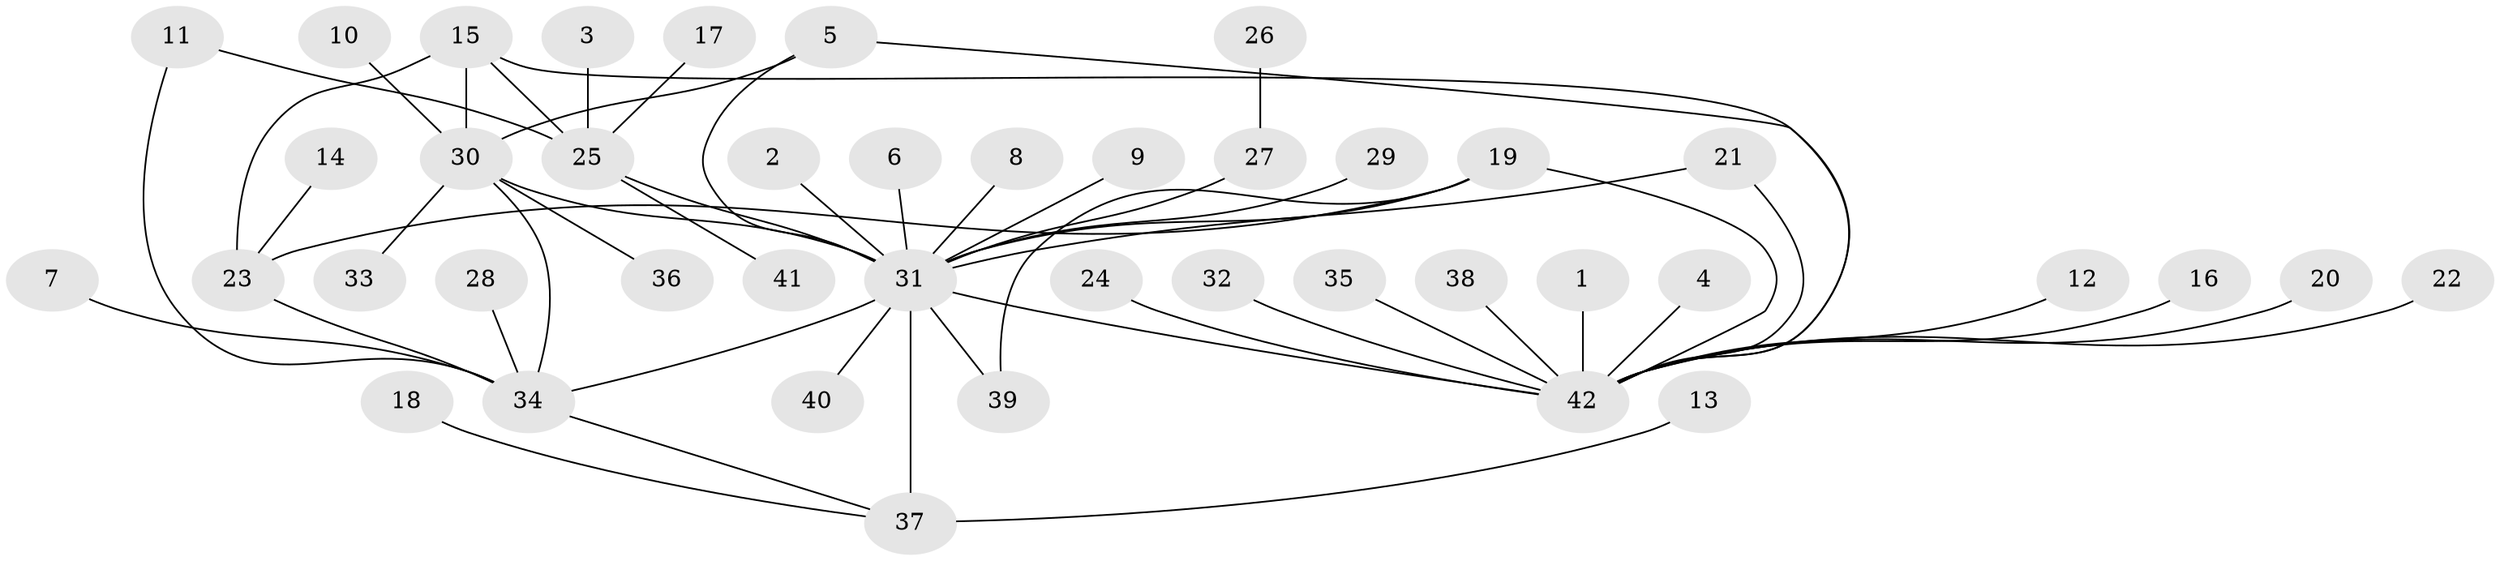 // original degree distribution, {16: 0.011904761904761904, 10: 0.023809523809523808, 20: 0.011904761904761904, 3: 0.09523809523809523, 1: 0.5952380952380952, 9: 0.023809523809523808, 2: 0.17857142857142858, 6: 0.023809523809523808, 7: 0.011904761904761904, 5: 0.011904761904761904, 4: 0.011904761904761904}
// Generated by graph-tools (version 1.1) at 2025/49/03/09/25 03:49:48]
// undirected, 42 vertices, 53 edges
graph export_dot {
graph [start="1"]
  node [color=gray90,style=filled];
  1;
  2;
  3;
  4;
  5;
  6;
  7;
  8;
  9;
  10;
  11;
  12;
  13;
  14;
  15;
  16;
  17;
  18;
  19;
  20;
  21;
  22;
  23;
  24;
  25;
  26;
  27;
  28;
  29;
  30;
  31;
  32;
  33;
  34;
  35;
  36;
  37;
  38;
  39;
  40;
  41;
  42;
  1 -- 42 [weight=1.0];
  2 -- 31 [weight=1.0];
  3 -- 25 [weight=1.0];
  4 -- 42 [weight=1.0];
  5 -- 30 [weight=1.0];
  5 -- 31 [weight=1.0];
  5 -- 42 [weight=1.0];
  6 -- 31 [weight=1.0];
  7 -- 34 [weight=1.0];
  8 -- 31 [weight=1.0];
  9 -- 31 [weight=1.0];
  10 -- 30 [weight=1.0];
  11 -- 25 [weight=1.0];
  11 -- 34 [weight=1.0];
  12 -- 42 [weight=1.0];
  13 -- 37 [weight=1.0];
  14 -- 23 [weight=1.0];
  15 -- 23 [weight=1.0];
  15 -- 25 [weight=1.0];
  15 -- 30 [weight=1.0];
  15 -- 42 [weight=1.0];
  16 -- 42 [weight=1.0];
  17 -- 25 [weight=1.0];
  18 -- 37 [weight=1.0];
  19 -- 23 [weight=1.0];
  19 -- 31 [weight=2.0];
  19 -- 39 [weight=1.0];
  19 -- 42 [weight=1.0];
  20 -- 42 [weight=1.0];
  21 -- 31 [weight=1.0];
  21 -- 42 [weight=1.0];
  22 -- 42 [weight=1.0];
  23 -- 34 [weight=1.0];
  24 -- 42 [weight=1.0];
  25 -- 31 [weight=1.0];
  25 -- 41 [weight=1.0];
  26 -- 27 [weight=1.0];
  27 -- 31 [weight=1.0];
  28 -- 34 [weight=1.0];
  29 -- 31 [weight=1.0];
  30 -- 31 [weight=1.0];
  30 -- 33 [weight=1.0];
  30 -- 34 [weight=1.0];
  30 -- 36 [weight=1.0];
  31 -- 34 [weight=1.0];
  31 -- 37 [weight=2.0];
  31 -- 39 [weight=1.0];
  31 -- 40 [weight=1.0];
  31 -- 42 [weight=4.0];
  32 -- 42 [weight=1.0];
  34 -- 37 [weight=1.0];
  35 -- 42 [weight=1.0];
  38 -- 42 [weight=1.0];
}
